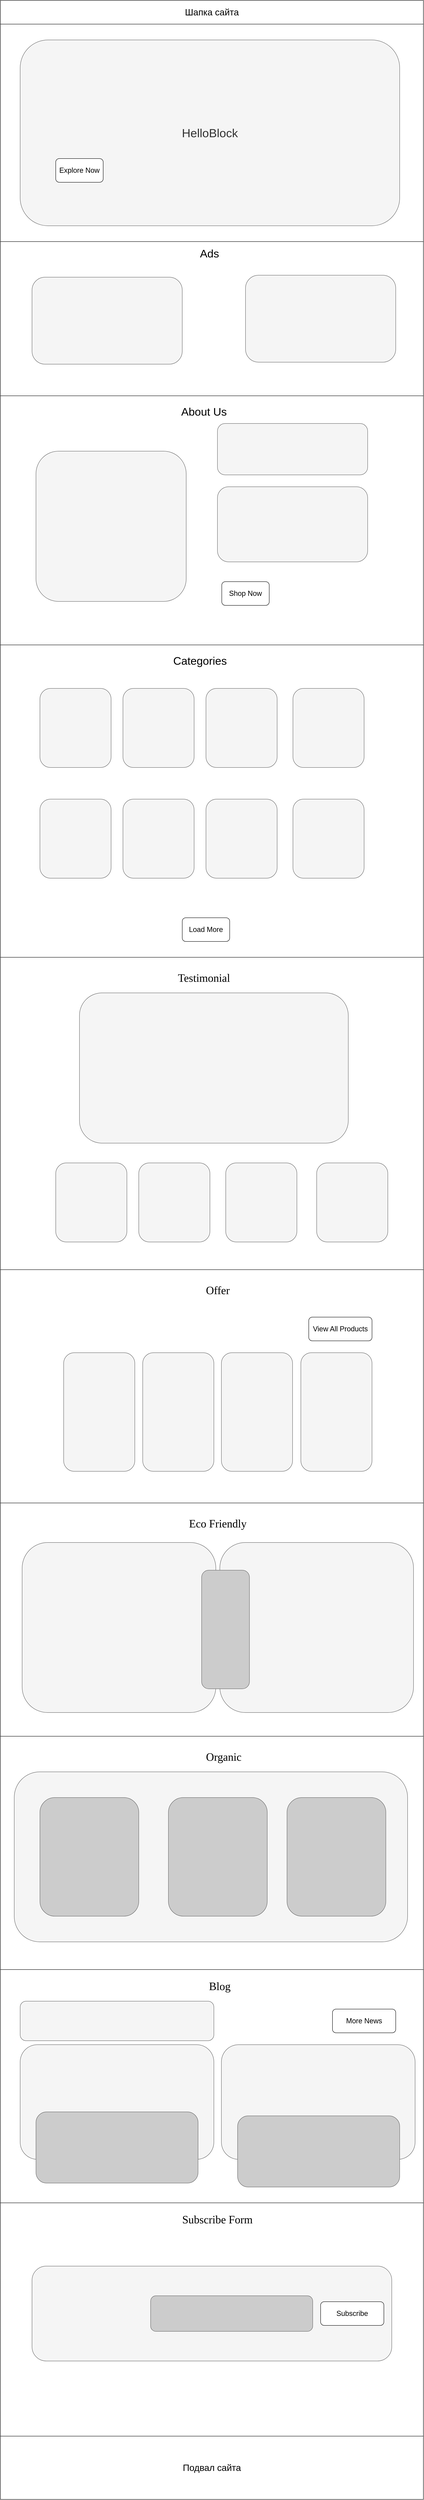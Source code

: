<mxfile version="13.9.9" type="device"><diagram id="Zie23svHidGBgfAcwSDG" name="Страница 1"><mxGraphModel dx="2434" dy="1411" grid="1" gridSize="10" guides="1" tooltips="1" connect="1" arrows="1" fold="1" page="1" pageScale="1" pageWidth="2339" pageHeight="3300" math="0" shadow="0"><root><mxCell id="0"/><mxCell id="1" parent="0"/><mxCell id="CO5G4NuxF6OZH5CQy-SH-1" value="&lt;font style=&quot;font-size: 23px&quot;&gt;Шапка сайта&lt;/font&gt;" style="rounded=0;whiteSpace=wrap;html=1;" vertex="1" parent="1"><mxGeometry x="620" y="60" width="1070" height="60" as="geometry"/></mxCell><mxCell id="CO5G4NuxF6OZH5CQy-SH-2" value="" style="rounded=0;whiteSpace=wrap;html=1;" vertex="1" parent="1"><mxGeometry x="620" y="120" width="1070" height="550" as="geometry"/></mxCell><mxCell id="CO5G4NuxF6OZH5CQy-SH-4" value="" style="rounded=0;whiteSpace=wrap;html=1;" vertex="1" parent="1"><mxGeometry x="620" y="670" width="1070" height="390" as="geometry"/></mxCell><mxCell id="CO5G4NuxF6OZH5CQy-SH-5" value="" style="rounded=1;whiteSpace=wrap;html=1;" vertex="1" parent="1"><mxGeometry x="740" y="480" width="120" height="60" as="geometry"/></mxCell><mxCell id="CO5G4NuxF6OZH5CQy-SH-7" value="&lt;font style=&quot;font-size: 30px&quot;&gt;HelloBlock&lt;/font&gt;" style="rounded=1;whiteSpace=wrap;html=1;fillColor=#f5f5f5;strokeColor=#666666;fontColor=#333333;" vertex="1" parent="1"><mxGeometry x="670" y="160" width="960" height="470" as="geometry"/></mxCell><mxCell id="CO5G4NuxF6OZH5CQy-SH-8" value="&lt;font style=&quot;font-size: 18px&quot;&gt;Explore Now&lt;/font&gt;" style="rounded=1;whiteSpace=wrap;html=1;" vertex="1" parent="1"><mxGeometry x="760" y="460" width="120" height="60" as="geometry"/></mxCell><mxCell id="CO5G4NuxF6OZH5CQy-SH-9" value="" style="rounded=1;whiteSpace=wrap;html=1;fillColor=#f5f5f5;strokeColor=#666666;fontColor=#333333;" vertex="1" parent="1"><mxGeometry x="700" y="760" width="380" height="220" as="geometry"/></mxCell><mxCell id="CO5G4NuxF6OZH5CQy-SH-10" value="" style="rounded=1;whiteSpace=wrap;html=1;fillColor=#f5f5f5;strokeColor=#666666;fontColor=#333333;" vertex="1" parent="1"><mxGeometry x="1240" y="755" width="380" height="220" as="geometry"/></mxCell><mxCell id="CO5G4NuxF6OZH5CQy-SH-11" value="" style="rounded=0;whiteSpace=wrap;html=1;" vertex="1" parent="1"><mxGeometry x="620" y="1060" width="1070" height="630" as="geometry"/></mxCell><mxCell id="CO5G4NuxF6OZH5CQy-SH-12" value="" style="rounded=1;whiteSpace=wrap;html=1;fillColor=#f5f5f5;strokeColor=#666666;fontColor=#333333;" vertex="1" parent="1"><mxGeometry x="710" y="1200" width="380" height="380" as="geometry"/></mxCell><mxCell id="CO5G4NuxF6OZH5CQy-SH-13" value="" style="rounded=1;whiteSpace=wrap;html=1;fillColor=#f5f5f5;strokeColor=#666666;fontColor=#333333;" vertex="1" parent="1"><mxGeometry x="1169" y="1130" width="380" height="130" as="geometry"/></mxCell><mxCell id="CO5G4NuxF6OZH5CQy-SH-14" value="" style="rounded=1;whiteSpace=wrap;html=1;fillColor=#f5f5f5;strokeColor=#666666;fontColor=#333333;" vertex="1" parent="1"><mxGeometry x="1169" y="1290" width="380" height="190" as="geometry"/></mxCell><mxCell id="CO5G4NuxF6OZH5CQy-SH-15" value="&lt;span style=&quot;font-size: 18px&quot;&gt;Shop Now&lt;/span&gt;" style="rounded=1;whiteSpace=wrap;html=1;" vertex="1" parent="1"><mxGeometry x="1180" y="1530" width="120" height="60" as="geometry"/></mxCell><mxCell id="CO5G4NuxF6OZH5CQy-SH-16" value="&lt;span style=&quot;font-size: 28px&quot;&gt;About Us&lt;br&gt;&lt;/span&gt;" style="text;html=1;strokeColor=none;fillColor=none;align=center;verticalAlign=middle;whiteSpace=wrap;rounded=0;" vertex="1" parent="1"><mxGeometry x="1040" y="1090" width="190" height="20" as="geometry"/></mxCell><mxCell id="CO5G4NuxF6OZH5CQy-SH-17" value="&lt;span style=&quot;font-size: 28px&quot;&gt;Ads&lt;br&gt;&lt;/span&gt;" style="text;html=1;strokeColor=none;fillColor=none;align=center;verticalAlign=middle;whiteSpace=wrap;rounded=0;" vertex="1" parent="1"><mxGeometry x="1129" y="690" width="40" height="20" as="geometry"/></mxCell><mxCell id="CO5G4NuxF6OZH5CQy-SH-20" value="" style="rounded=0;whiteSpace=wrap;html=1;" vertex="1" parent="1"><mxGeometry x="620" y="1690" width="1070" height="790" as="geometry"/></mxCell><mxCell id="CO5G4NuxF6OZH5CQy-SH-21" value="&lt;span style=&quot;font-size: 28px&quot;&gt;Categories&lt;br&gt;&lt;/span&gt;" style="text;html=1;strokeColor=none;fillColor=none;align=center;verticalAlign=middle;whiteSpace=wrap;rounded=0;" vertex="1" parent="1"><mxGeometry x="1030" y="1720" width="190" height="20" as="geometry"/></mxCell><mxCell id="CO5G4NuxF6OZH5CQy-SH-22" value="" style="rounded=1;whiteSpace=wrap;html=1;fillColor=#f5f5f5;strokeColor=#666666;fontColor=#333333;" vertex="1" parent="1"><mxGeometry x="720" y="1800" width="180" height="200" as="geometry"/></mxCell><mxCell id="CO5G4NuxF6OZH5CQy-SH-23" value="" style="rounded=1;whiteSpace=wrap;html=1;fillColor=#f5f5f5;strokeColor=#666666;fontColor=#333333;" vertex="1" parent="1"><mxGeometry x="930" y="1800" width="180" height="200" as="geometry"/></mxCell><mxCell id="CO5G4NuxF6OZH5CQy-SH-24" value="" style="rounded=1;whiteSpace=wrap;html=1;fillColor=#f5f5f5;strokeColor=#666666;fontColor=#333333;" vertex="1" parent="1"><mxGeometry x="1140" y="1800" width="180" height="200" as="geometry"/></mxCell><mxCell id="CO5G4NuxF6OZH5CQy-SH-25" value="" style="rounded=1;whiteSpace=wrap;html=1;fillColor=#f5f5f5;strokeColor=#666666;fontColor=#333333;" vertex="1" parent="1"><mxGeometry x="1360" y="1800" width="180" height="200" as="geometry"/></mxCell><mxCell id="CO5G4NuxF6OZH5CQy-SH-26" value="" style="rounded=1;whiteSpace=wrap;html=1;fillColor=#f5f5f5;strokeColor=#666666;fontColor=#333333;" vertex="1" parent="1"><mxGeometry x="720" y="2080" width="180" height="200" as="geometry"/></mxCell><mxCell id="CO5G4NuxF6OZH5CQy-SH-27" value="" style="rounded=1;whiteSpace=wrap;html=1;fillColor=#f5f5f5;strokeColor=#666666;fontColor=#333333;" vertex="1" parent="1"><mxGeometry x="930" y="2080" width="180" height="200" as="geometry"/></mxCell><mxCell id="CO5G4NuxF6OZH5CQy-SH-28" value="" style="rounded=1;whiteSpace=wrap;html=1;fillColor=#f5f5f5;strokeColor=#666666;fontColor=#333333;" vertex="1" parent="1"><mxGeometry x="1140" y="2080" width="180" height="200" as="geometry"/></mxCell><mxCell id="CO5G4NuxF6OZH5CQy-SH-29" value="" style="rounded=1;whiteSpace=wrap;html=1;fillColor=#f5f5f5;strokeColor=#666666;fontColor=#333333;" vertex="1" parent="1"><mxGeometry x="1360" y="2080" width="180" height="200" as="geometry"/></mxCell><mxCell id="CO5G4NuxF6OZH5CQy-SH-30" value="&lt;span style=&quot;font-size: 18px&quot;&gt;Load More&lt;/span&gt;" style="rounded=1;whiteSpace=wrap;html=1;" vertex="1" parent="1"><mxGeometry x="1080" y="2380" width="120" height="60" as="geometry"/></mxCell><mxCell id="CO5G4NuxF6OZH5CQy-SH-31" value="" style="rounded=0;whiteSpace=wrap;html=1;" vertex="1" parent="1"><mxGeometry x="620" y="2480" width="1070" height="790" as="geometry"/></mxCell><mxCell id="CO5G4NuxF6OZH5CQy-SH-32" value="&lt;p style=&quot;padding: 0px ; margin: 0px 0px 1rem ; box-sizing: border-box ; background-color: rgb(255 , 255 , 255)&quot;&gt;&lt;font style=&quot;font-size: 28px&quot; face=&quot;Times New Roman&quot;&gt;Testimonial&lt;/font&gt;&lt;/p&gt;" style="text;html=1;strokeColor=none;fillColor=none;align=center;verticalAlign=middle;whiteSpace=wrap;rounded=0;" vertex="1" parent="1"><mxGeometry x="1040" y="2530" width="190" height="20" as="geometry"/></mxCell><mxCell id="CO5G4NuxF6OZH5CQy-SH-33" value="" style="rounded=1;whiteSpace=wrap;html=1;fillColor=#f5f5f5;strokeColor=#666666;fontColor=#333333;" vertex="1" parent="1"><mxGeometry x="820" y="2570" width="680" height="380" as="geometry"/></mxCell><mxCell id="CO5G4NuxF6OZH5CQy-SH-34" value="" style="rounded=1;whiteSpace=wrap;html=1;fillColor=#f5f5f5;strokeColor=#666666;fontColor=#333333;" vertex="1" parent="1"><mxGeometry x="760" y="3000" width="180" height="200" as="geometry"/></mxCell><mxCell id="CO5G4NuxF6OZH5CQy-SH-35" value="" style="rounded=1;whiteSpace=wrap;html=1;fillColor=#f5f5f5;strokeColor=#666666;fontColor=#333333;" vertex="1" parent="1"><mxGeometry x="970" y="3000" width="180" height="200" as="geometry"/></mxCell><mxCell id="CO5G4NuxF6OZH5CQy-SH-36" value="" style="rounded=1;whiteSpace=wrap;html=1;fillColor=#f5f5f5;strokeColor=#666666;fontColor=#333333;" vertex="1" parent="1"><mxGeometry x="1190" y="3000" width="180" height="200" as="geometry"/></mxCell><mxCell id="CO5G4NuxF6OZH5CQy-SH-37" value="" style="rounded=1;whiteSpace=wrap;html=1;fillColor=#f5f5f5;strokeColor=#666666;fontColor=#333333;" vertex="1" parent="1"><mxGeometry x="1420" y="3000" width="180" height="200" as="geometry"/></mxCell><mxCell id="CO5G4NuxF6OZH5CQy-SH-38" value="" style="rounded=0;whiteSpace=wrap;html=1;" vertex="1" parent="1"><mxGeometry x="620" y="3270" width="1070" height="590" as="geometry"/></mxCell><mxCell id="CO5G4NuxF6OZH5CQy-SH-39" value="&lt;p style=&quot;padding: 0px ; margin: 0px 0px 1rem ; box-sizing: border-box ; background-color: rgb(255 , 255 , 255)&quot;&gt;&lt;font face=&quot;Times New Roman&quot;&gt;&lt;span style=&quot;font-size: 28px&quot;&gt;Offer&lt;/span&gt;&lt;/font&gt;&lt;/p&gt;" style="text;html=1;strokeColor=none;fillColor=none;align=center;verticalAlign=middle;whiteSpace=wrap;rounded=0;" vertex="1" parent="1"><mxGeometry x="1075" y="3320" width="190" height="20" as="geometry"/></mxCell><mxCell id="CO5G4NuxF6OZH5CQy-SH-40" value="" style="rounded=1;whiteSpace=wrap;html=1;fillColor=#f5f5f5;strokeColor=#666666;fontColor=#333333;" vertex="1" parent="1"><mxGeometry x="780" y="3480" width="180" height="300" as="geometry"/></mxCell><mxCell id="CO5G4NuxF6OZH5CQy-SH-41" value="" style="rounded=1;whiteSpace=wrap;html=1;fillColor=#f5f5f5;strokeColor=#666666;fontColor=#333333;" vertex="1" parent="1"><mxGeometry x="980" y="3480" width="180" height="300" as="geometry"/></mxCell><mxCell id="CO5G4NuxF6OZH5CQy-SH-42" value="" style="rounded=1;whiteSpace=wrap;html=1;fillColor=#f5f5f5;strokeColor=#666666;fontColor=#333333;" vertex="1" parent="1"><mxGeometry x="1179" y="3480" width="180" height="300" as="geometry"/></mxCell><mxCell id="CO5G4NuxF6OZH5CQy-SH-43" value="" style="rounded=1;whiteSpace=wrap;html=1;fillColor=#f5f5f5;strokeColor=#666666;fontColor=#333333;" vertex="1" parent="1"><mxGeometry x="1380" y="3480" width="180" height="300" as="geometry"/></mxCell><mxCell id="CO5G4NuxF6OZH5CQy-SH-46" value="&lt;span style=&quot;font-size: 18px&quot;&gt;View All Products&lt;/span&gt;" style="rounded=1;whiteSpace=wrap;html=1;" vertex="1" parent="1"><mxGeometry x="1400" y="3390" width="160" height="60" as="geometry"/></mxCell><mxCell id="CO5G4NuxF6OZH5CQy-SH-47" value="" style="rounded=0;whiteSpace=wrap;html=1;" vertex="1" parent="1"><mxGeometry x="620" y="3860" width="1070" height="590" as="geometry"/></mxCell><mxCell id="CO5G4NuxF6OZH5CQy-SH-48" value="&lt;p style=&quot;padding: 0px ; margin: 0px 0px 1rem ; box-sizing: border-box ; background-color: rgb(255 , 255 , 255)&quot;&gt;&lt;font face=&quot;Times New Roman&quot;&gt;&lt;span style=&quot;font-size: 28px&quot;&gt;Eco Friendly&lt;/span&gt;&lt;/font&gt;&lt;/p&gt;" style="text;html=1;strokeColor=none;fillColor=none;align=center;verticalAlign=middle;whiteSpace=wrap;rounded=0;" vertex="1" parent="1"><mxGeometry x="1075" y="3910" width="190" height="20" as="geometry"/></mxCell><mxCell id="CO5G4NuxF6OZH5CQy-SH-49" value="" style="rounded=1;whiteSpace=wrap;html=1;fillColor=#f5f5f5;strokeColor=#666666;fontColor=#333333;" vertex="1" parent="1"><mxGeometry x="675" y="3960" width="490" height="430" as="geometry"/></mxCell><mxCell id="CO5G4NuxF6OZH5CQy-SH-50" value="" style="rounded=1;whiteSpace=wrap;html=1;fillColor=#f5f5f5;strokeColor=#666666;fontColor=#333333;" vertex="1" parent="1"><mxGeometry x="1175" y="3960" width="490" height="430" as="geometry"/></mxCell><mxCell id="CO5G4NuxF6OZH5CQy-SH-51" value="" style="rounded=1;whiteSpace=wrap;html=1;strokeColor=#666666;fontColor=#333333;fillColor=#CCCCCC;" vertex="1" parent="1"><mxGeometry x="1129" y="4030" width="121" height="300" as="geometry"/></mxCell><mxCell id="CO5G4NuxF6OZH5CQy-SH-52" value="" style="rounded=0;whiteSpace=wrap;html=1;" vertex="1" parent="1"><mxGeometry x="620" y="4450" width="1070" height="590" as="geometry"/></mxCell><mxCell id="CO5G4NuxF6OZH5CQy-SH-53" value="&lt;p style=&quot;padding: 0px ; margin: 0px 0px 1rem ; box-sizing: border-box ; background-color: rgb(255 , 255 , 255)&quot;&gt;&lt;font face=&quot;Times New Roman&quot;&gt;&lt;span style=&quot;font-size: 28px&quot;&gt;Organic&lt;/span&gt;&lt;/font&gt;&lt;/p&gt;" style="text;html=1;strokeColor=none;fillColor=none;align=center;verticalAlign=middle;whiteSpace=wrap;rounded=0;" vertex="1" parent="1"><mxGeometry x="1090" y="4500" width="190" height="20" as="geometry"/></mxCell><mxCell id="CO5G4NuxF6OZH5CQy-SH-54" value="" style="rounded=1;whiteSpace=wrap;html=1;fillColor=#f5f5f5;strokeColor=#666666;fontColor=#333333;" vertex="1" parent="1"><mxGeometry x="655" y="4540" width="995" height="430" as="geometry"/></mxCell><mxCell id="CO5G4NuxF6OZH5CQy-SH-55" value="" style="rounded=1;whiteSpace=wrap;html=1;strokeColor=#666666;fontColor=#333333;fillColor=#CCCCCC;" vertex="1" parent="1"><mxGeometry x="720" y="4605" width="250" height="300" as="geometry"/></mxCell><mxCell id="CO5G4NuxF6OZH5CQy-SH-56" value="" style="rounded=1;whiteSpace=wrap;html=1;strokeColor=#666666;fontColor=#333333;fillColor=#CCCCCC;" vertex="1" parent="1"><mxGeometry x="1045" y="4605" width="250" height="300" as="geometry"/></mxCell><mxCell id="CO5G4NuxF6OZH5CQy-SH-57" value="" style="rounded=1;whiteSpace=wrap;html=1;strokeColor=#666666;fontColor=#333333;fillColor=#CCCCCC;" vertex="1" parent="1"><mxGeometry x="1345" y="4605" width="250" height="300" as="geometry"/></mxCell><mxCell id="CO5G4NuxF6OZH5CQy-SH-58" value="" style="rounded=0;whiteSpace=wrap;html=1;" vertex="1" parent="1"><mxGeometry x="620" y="5040" width="1070" height="590" as="geometry"/></mxCell><mxCell id="CO5G4NuxF6OZH5CQy-SH-59" value="" style="rounded=1;whiteSpace=wrap;html=1;fillColor=#f5f5f5;strokeColor=#666666;fontColor=#333333;" vertex="1" parent="1"><mxGeometry x="670" y="5230" width="490" height="290" as="geometry"/></mxCell><mxCell id="CO5G4NuxF6OZH5CQy-SH-60" value="&lt;p style=&quot;padding: 0px ; margin: 0px 0px 1rem ; box-sizing: border-box ; background-color: rgb(255 , 255 , 255)&quot;&gt;&lt;font face=&quot;Times New Roman&quot;&gt;&lt;span style=&quot;font-size: 28px&quot;&gt;Blog&lt;/span&gt;&lt;/font&gt;&lt;/p&gt;" style="text;html=1;strokeColor=none;fillColor=none;align=center;verticalAlign=middle;whiteSpace=wrap;rounded=0;" vertex="1" parent="1"><mxGeometry x="1080" y="5080" width="190" height="20" as="geometry"/></mxCell><mxCell id="CO5G4NuxF6OZH5CQy-SH-61" value="" style="rounded=1;whiteSpace=wrap;html=1;fillColor=#f5f5f5;strokeColor=#666666;fontColor=#333333;" vertex="1" parent="1"><mxGeometry x="670" y="5120" width="490" height="100" as="geometry"/></mxCell><mxCell id="CO5G4NuxF6OZH5CQy-SH-62" value="" style="rounded=1;whiteSpace=wrap;html=1;fillColor=#f5f5f5;strokeColor=#666666;fontColor=#333333;" vertex="1" parent="1"><mxGeometry x="1179" y="5230" width="490" height="290" as="geometry"/></mxCell><mxCell id="CO5G4NuxF6OZH5CQy-SH-63" value="&lt;span style=&quot;font-size: 18px&quot;&gt;More News&lt;/span&gt;" style="rounded=1;whiteSpace=wrap;html=1;" vertex="1" parent="1"><mxGeometry x="1460" y="5140" width="160" height="60" as="geometry"/></mxCell><mxCell id="CO5G4NuxF6OZH5CQy-SH-64" value="" style="rounded=1;whiteSpace=wrap;html=1;strokeColor=#666666;fontColor=#333333;fillColor=#CCCCCC;" vertex="1" parent="1"><mxGeometry x="710" y="5400" width="410" height="180" as="geometry"/></mxCell><mxCell id="CO5G4NuxF6OZH5CQy-SH-65" value="" style="rounded=1;whiteSpace=wrap;html=1;strokeColor=#666666;fontColor=#333333;fillColor=#CCCCCC;" vertex="1" parent="1"><mxGeometry x="1220" y="5410" width="410" height="180" as="geometry"/></mxCell><mxCell id="CO5G4NuxF6OZH5CQy-SH-66" value="" style="rounded=0;whiteSpace=wrap;html=1;" vertex="1" parent="1"><mxGeometry x="620" y="5630" width="1070" height="590" as="geometry"/></mxCell><mxCell id="CO5G4NuxF6OZH5CQy-SH-67" value="" style="rounded=1;whiteSpace=wrap;html=1;fillColor=#f5f5f5;strokeColor=#666666;fontColor=#333333;" vertex="1" parent="1"><mxGeometry x="700" y="5790" width="910" height="240" as="geometry"/></mxCell><mxCell id="CO5G4NuxF6OZH5CQy-SH-68" value="&lt;p style=&quot;padding: 0px ; margin: 0px 0px 1rem ; box-sizing: border-box ; background-color: rgb(255 , 255 , 255)&quot;&gt;&lt;font face=&quot;Times New Roman&quot;&gt;&lt;span style=&quot;font-size: 28px&quot;&gt;Subscribe Form&lt;/span&gt;&lt;/font&gt;&lt;/p&gt;" style="text;html=1;strokeColor=none;fillColor=none;align=center;verticalAlign=middle;whiteSpace=wrap;rounded=0;" vertex="1" parent="1"><mxGeometry x="1074" y="5670" width="190" height="20" as="geometry"/></mxCell><mxCell id="CO5G4NuxF6OZH5CQy-SH-69" value="" style="rounded=1;whiteSpace=wrap;html=1;strokeColor=#666666;fontColor=#333333;fillColor=#CCCCCC;" vertex="1" parent="1"><mxGeometry x="1000" y="5865" width="410" height="90" as="geometry"/></mxCell><mxCell id="CO5G4NuxF6OZH5CQy-SH-70" value="&lt;span style=&quot;font-size: 18px&quot;&gt;Subscribe&lt;/span&gt;" style="rounded=1;whiteSpace=wrap;html=1;" vertex="1" parent="1"><mxGeometry x="1430" y="5880" width="160" height="60" as="geometry"/></mxCell><mxCell id="CO5G4NuxF6OZH5CQy-SH-72" value="&lt;span style=&quot;font-size: 23px&quot;&gt;Подвал сайта&lt;/span&gt;" style="rounded=0;whiteSpace=wrap;html=1;" vertex="1" parent="1"><mxGeometry x="620" y="6220" width="1070" height="160" as="geometry"/></mxCell></root></mxGraphModel></diagram></mxfile>